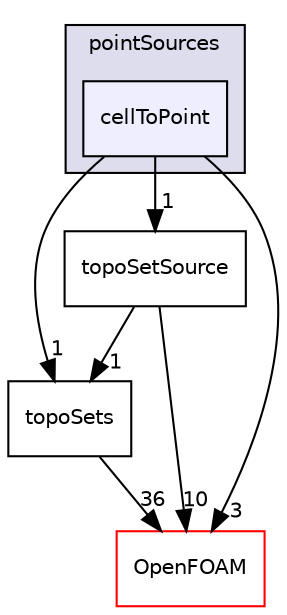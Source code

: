 digraph "src/meshTools/sets/pointSources/cellToPoint" {
  bgcolor=transparent;
  compound=true
  node [ fontsize="10", fontname="Helvetica"];
  edge [ labelfontsize="10", labelfontname="Helvetica"];
  subgraph clusterdir_f5d832cf273a27220e4567749720079c {
    graph [ bgcolor="#ddddee", pencolor="black", label="pointSources" fontname="Helvetica", fontsize="10", URL="dir_f5d832cf273a27220e4567749720079c.html"]
  dir_fc48ac57e7ca7da6b24b1453e3dd5900 [shape=box, label="cellToPoint", style="filled", fillcolor="#eeeeff", pencolor="black", URL="dir_fc48ac57e7ca7da6b24b1453e3dd5900.html"];
  }
  dir_d23dbc881ee772048f144c3220c0e8b5 [shape=box label="topoSets" URL="dir_d23dbc881ee772048f144c3220c0e8b5.html"];
  dir_ffdc7a49b4414cf981ba8f0aa91f3c24 [shape=box label="topoSetSource" URL="dir_ffdc7a49b4414cf981ba8f0aa91f3c24.html"];
  dir_c5473ff19b20e6ec4dfe5c310b3778a8 [shape=box label="OpenFOAM" color="red" URL="dir_c5473ff19b20e6ec4dfe5c310b3778a8.html"];
  dir_fc48ac57e7ca7da6b24b1453e3dd5900->dir_d23dbc881ee772048f144c3220c0e8b5 [headlabel="1", labeldistance=1.5 headhref="dir_001855_001864.html"];
  dir_fc48ac57e7ca7da6b24b1453e3dd5900->dir_ffdc7a49b4414cf981ba8f0aa91f3c24 [headlabel="1", labeldistance=1.5 headhref="dir_001855_001866.html"];
  dir_fc48ac57e7ca7da6b24b1453e3dd5900->dir_c5473ff19b20e6ec4dfe5c310b3778a8 [headlabel="3", labeldistance=1.5 headhref="dir_001855_001897.html"];
  dir_d23dbc881ee772048f144c3220c0e8b5->dir_c5473ff19b20e6ec4dfe5c310b3778a8 [headlabel="36", labeldistance=1.5 headhref="dir_001864_001897.html"];
  dir_ffdc7a49b4414cf981ba8f0aa91f3c24->dir_d23dbc881ee772048f144c3220c0e8b5 [headlabel="1", labeldistance=1.5 headhref="dir_001866_001864.html"];
  dir_ffdc7a49b4414cf981ba8f0aa91f3c24->dir_c5473ff19b20e6ec4dfe5c310b3778a8 [headlabel="10", labeldistance=1.5 headhref="dir_001866_001897.html"];
}
